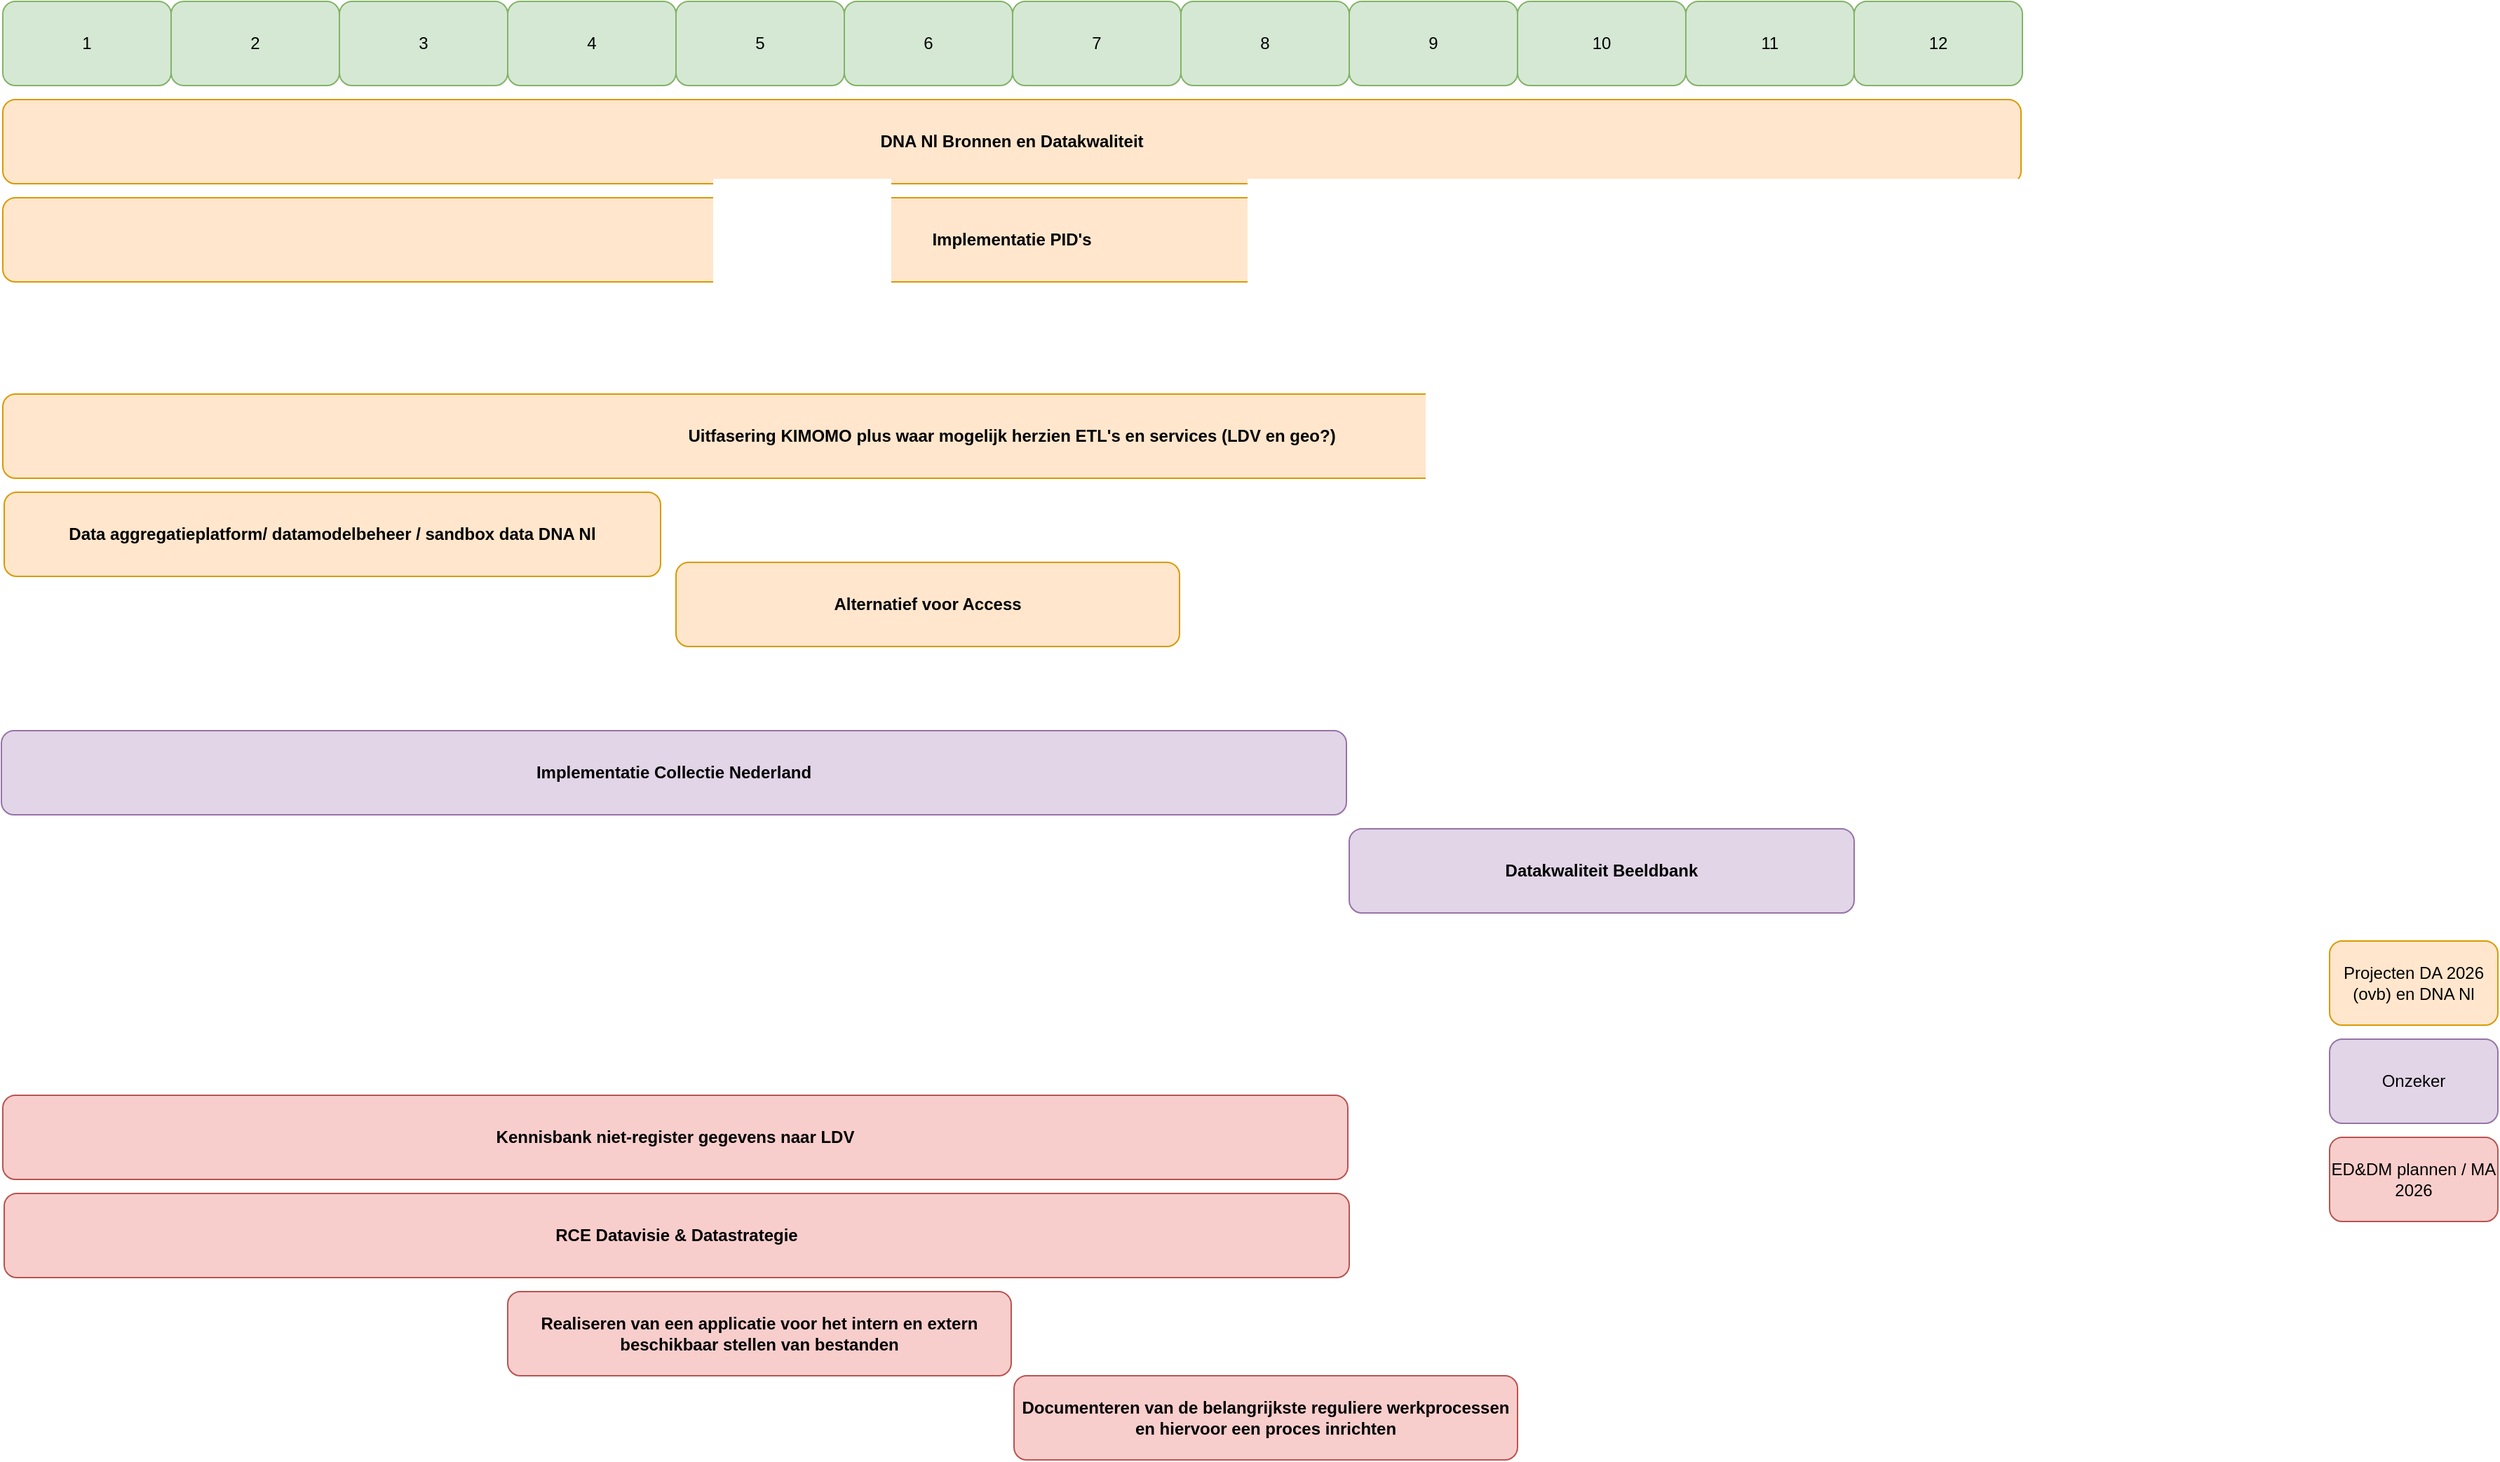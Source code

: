 <mxfile version="28.2.5">
  <diagram name="Page-1" id="U-qPxButuCx1mBuPet7c">
    <mxGraphModel dx="2946" dy="1103" grid="1" gridSize="10" guides="1" tooltips="1" connect="1" arrows="1" fold="1" page="1" pageScale="1" pageWidth="827" pageHeight="1169" math="0" shadow="0">
      <root>
        <mxCell id="0" />
        <mxCell id="1" parent="0" />
        <mxCell id="P30LBm1_toSOdPhXJkdn-1" value="1" style="rounded=1;whiteSpace=wrap;html=1;fillColor=#d5e8d4;strokeColor=#82b366;" parent="1" vertex="1">
          <mxGeometry x="41" y="80" width="120" height="60" as="geometry" />
        </mxCell>
        <mxCell id="P30LBm1_toSOdPhXJkdn-2" value="4" style="rounded=1;whiteSpace=wrap;html=1;fillColor=#d5e8d4;strokeColor=#82b366;" parent="1" vertex="1">
          <mxGeometry x="401" y="80" width="120" height="60" as="geometry" />
        </mxCell>
        <mxCell id="P30LBm1_toSOdPhXJkdn-3" value="3" style="rounded=1;whiteSpace=wrap;html=1;fillColor=#d5e8d4;strokeColor=#82b366;" parent="1" vertex="1">
          <mxGeometry x="281" y="80" width="120" height="60" as="geometry" />
        </mxCell>
        <mxCell id="P30LBm1_toSOdPhXJkdn-4" value="2" style="rounded=1;whiteSpace=wrap;html=1;fillColor=#d5e8d4;strokeColor=#82b366;" parent="1" vertex="1">
          <mxGeometry x="161" y="80" width="120" height="60" as="geometry" />
        </mxCell>
        <mxCell id="P30LBm1_toSOdPhXJkdn-5" value="5" style="rounded=1;whiteSpace=wrap;html=1;fillColor=#d5e8d4;strokeColor=#82b366;" parent="1" vertex="1">
          <mxGeometry x="521" y="80" width="120" height="60" as="geometry" />
        </mxCell>
        <mxCell id="P30LBm1_toSOdPhXJkdn-6" value="6" style="rounded=1;whiteSpace=wrap;html=1;fillColor=#d5e8d4;strokeColor=#82b366;" parent="1" vertex="1">
          <mxGeometry x="641" y="80" width="120" height="60" as="geometry" />
        </mxCell>
        <mxCell id="P30LBm1_toSOdPhXJkdn-7" value="7" style="rounded=1;whiteSpace=wrap;html=1;fillColor=#d5e8d4;strokeColor=#82b366;" parent="1" vertex="1">
          <mxGeometry x="761" y="80" width="120" height="60" as="geometry" />
        </mxCell>
        <mxCell id="P30LBm1_toSOdPhXJkdn-8" value="9" style="rounded=1;whiteSpace=wrap;html=1;fillColor=#d5e8d4;strokeColor=#82b366;" parent="1" vertex="1">
          <mxGeometry x="1001" y="80" width="120" height="60" as="geometry" />
        </mxCell>
        <mxCell id="P30LBm1_toSOdPhXJkdn-9" value="8" style="rounded=1;whiteSpace=wrap;html=1;fillColor=#d5e8d4;strokeColor=#82b366;" parent="1" vertex="1">
          <mxGeometry x="881" y="80" width="120" height="60" as="geometry" />
        </mxCell>
        <mxCell id="P30LBm1_toSOdPhXJkdn-11" value="10" style="rounded=1;whiteSpace=wrap;html=1;fillColor=#d5e8d4;strokeColor=#82b366;" parent="1" vertex="1">
          <mxGeometry x="1121" y="80" width="120" height="60" as="geometry" />
        </mxCell>
        <mxCell id="P30LBm1_toSOdPhXJkdn-12" value="11" style="rounded=1;whiteSpace=wrap;html=1;fillColor=#d5e8d4;strokeColor=#82b366;" parent="1" vertex="1">
          <mxGeometry x="1241" y="80" width="120" height="60" as="geometry" />
        </mxCell>
        <mxCell id="P30LBm1_toSOdPhXJkdn-13" value="12" style="rounded=1;whiteSpace=wrap;html=1;fillColor=#d5e8d4;strokeColor=#82b366;" parent="1" vertex="1">
          <mxGeometry x="1361" y="80" width="120" height="60" as="geometry" />
        </mxCell>
        <mxCell id="WSe3DTJjHBgn2gBokQ_u-1" value="&lt;b&gt;DNA Nl Bronnen en Datakwaliteit&lt;/b&gt;" style="rounded=1;whiteSpace=wrap;html=1;fillColor=#ffe6cc;strokeColor=#d79b00;" parent="1" vertex="1">
          <mxGeometry x="41" y="150" width="1439" height="60" as="geometry" />
        </mxCell>
        <mxCell id="WSe3DTJjHBgn2gBokQ_u-2" value="&lt;b&gt;Implementatie PID&#39;s&lt;/b&gt;" style="rounded=1;whiteSpace=wrap;html=1;fillColor=#ffe6cc;strokeColor=#d79b00;" parent="1" vertex="1">
          <mxGeometry x="41" y="220" width="1439" height="60" as="geometry" />
        </mxCell>
        <mxCell id="WSe3DTJjHBgn2gBokQ_u-3" value="&lt;b&gt;RCE Datavisie &amp;amp; Datastrategie&lt;/b&gt;" style="rounded=1;whiteSpace=wrap;html=1;fillColor=#f8cecc;strokeColor=#b85450;" parent="1" vertex="1">
          <mxGeometry x="42" y="930" width="959" height="60" as="geometry" />
        </mxCell>
        <mxCell id="WSe3DTJjHBgn2gBokQ_u-4" value="&lt;b&gt;Uitfasering KIMOMO plus waar mogelijk herzien ETL&#39;s en services (LDV en geo?)&lt;/b&gt;" style="rounded=1;whiteSpace=wrap;html=1;fillColor=#ffe6cc;strokeColor=#d79b00;" parent="1" vertex="1">
          <mxGeometry x="41" y="360" width="1439" height="60" as="geometry" />
        </mxCell>
        <mxCell id="WSe3DTJjHBgn2gBokQ_u-5" value="Alternatief voor Access" style="rounded=1;whiteSpace=wrap;html=1;fillColor=#ffe6cc;strokeColor=#d79b00;fontStyle=1" parent="1" vertex="1">
          <mxGeometry x="521" y="480" width="359" height="60" as="geometry" />
        </mxCell>
        <mxCell id="IPlMhOZpeOCT5XgNRxxm-1" value="&lt;b&gt;Implementatie Collectie Nederland&lt;/b&gt;" style="rounded=1;whiteSpace=wrap;html=1;fillColor=#e1d5e7;strokeColor=#9673a6;" vertex="1" parent="1">
          <mxGeometry x="40" y="600" width="959" height="60" as="geometry" />
        </mxCell>
        <mxCell id="IPlMhOZpeOCT5XgNRxxm-2" value="Onzeker" style="rounded=1;whiteSpace=wrap;html=1;fillColor=#e1d5e7;strokeColor=#9673a6;" vertex="1" parent="1">
          <mxGeometry x="1700" y="820" width="120" height="60" as="geometry" />
        </mxCell>
        <mxCell id="IPlMhOZpeOCT5XgNRxxm-3" value="&lt;b&gt;Data aggregatieplatform/ datamodelbeheer / sandbox data DNA Nl&lt;/b&gt;" style="rounded=1;whiteSpace=wrap;html=1;fillColor=#ffe6cc;strokeColor=#d79b00;" vertex="1" parent="1">
          <mxGeometry x="42" y="430" width="468" height="60" as="geometry" />
        </mxCell>
        <mxCell id="IPlMhOZpeOCT5XgNRxxm-4" value="&lt;b&gt;Datakwaliteit Beeldbank&lt;/b&gt;" style="rounded=1;whiteSpace=wrap;html=1;fillColor=#e1d5e7;strokeColor=#9673a6;" vertex="1" parent="1">
          <mxGeometry x="1001" y="670" width="360" height="60" as="geometry" />
        </mxCell>
        <mxCell id="IPlMhOZpeOCT5XgNRxxm-5" value="Projecten DA 2026 (ovb) en DNA Nl" style="rounded=1;whiteSpace=wrap;html=1;fillColor=#ffe6cc;strokeColor=#d79b00;" vertex="1" parent="1">
          <mxGeometry x="1700" y="750" width="120" height="60" as="geometry" />
        </mxCell>
        <mxCell id="IPlMhOZpeOCT5XgNRxxm-6" value="ED&amp;amp;DM plannen / MA 2026" style="rounded=1;whiteSpace=wrap;html=1;fillColor=#f8cecc;strokeColor=#b85450;" vertex="1" parent="1">
          <mxGeometry x="1700" y="890" width="120" height="60" as="geometry" />
        </mxCell>
        <mxCell id="IPlMhOZpeOCT5XgNRxxm-7" value="&lt;b&gt;Kennisbank niet-register gegevens naar LDV&lt;/b&gt;" style="rounded=1;whiteSpace=wrap;html=1;fillColor=#f8cecc;strokeColor=#b85450;" vertex="1" parent="1">
          <mxGeometry x="41" y="860" width="959" height="60" as="geometry" />
        </mxCell>
        <mxCell id="IPlMhOZpeOCT5XgNRxxm-8" value="&lt;b&gt;Realiseren van een applicatie voor het intern en extern beschikbaar stellen van bestanden&lt;/b&gt;" style="rounded=1;whiteSpace=wrap;html=1;fillColor=#f8cecc;strokeColor=#b85450;" vertex="1" parent="1">
          <mxGeometry x="401" y="1000" width="359" height="60" as="geometry" />
        </mxCell>
        <mxCell id="IPlMhOZpeOCT5XgNRxxm-9" value="&lt;b&gt;Documenteren van de belangrijkste reguliere werkprocessen en hiervoor een proces inrichten&lt;/b&gt;" style="rounded=1;whiteSpace=wrap;html=1;fillColor=#f8cecc;strokeColor=#b85450;" vertex="1" parent="1">
          <mxGeometry x="762" y="1060" width="359" height="60" as="geometry" />
        </mxCell>
      </root>
    </mxGraphModel>
  </diagram>
</mxfile>
